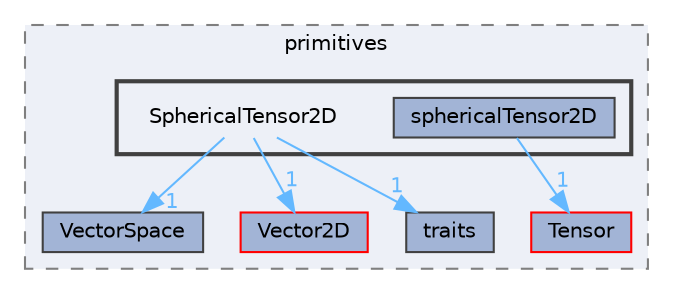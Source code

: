 digraph "src/OpenFOAM/primitives/SphericalTensor2D"
{
 // LATEX_PDF_SIZE
  bgcolor="transparent";
  edge [fontname=Helvetica,fontsize=10,labelfontname=Helvetica,labelfontsize=10];
  node [fontname=Helvetica,fontsize=10,shape=box,height=0.2,width=0.4];
  compound=true
  subgraph clusterdir_3e50f45338116b169052b428016851aa {
    graph [ bgcolor="#edf0f7", pencolor="grey50", label="primitives", fontname=Helvetica,fontsize=10 style="filled,dashed", URL="dir_3e50f45338116b169052b428016851aa.html",tooltip=""]
  dir_67e43ffa00fdb90d8ab20f3d61175616 [label="VectorSpace", fillcolor="#a2b4d6", color="grey25", style="filled", URL="dir_67e43ffa00fdb90d8ab20f3d61175616.html",tooltip=""];
  dir_974ac155d7c04ce7d59446545c00b04b [label="Vector2D", fillcolor="#a2b4d6", color="red", style="filled", URL="dir_974ac155d7c04ce7d59446545c00b04b.html",tooltip=""];
  dir_e46438c88d14724c9114690b543855a0 [label="traits", fillcolor="#a2b4d6", color="grey25", style="filled", URL="dir_e46438c88d14724c9114690b543855a0.html",tooltip=""];
  dir_15da0e2a135f43ffeb4645c968ce8ac7 [label="Tensor", fillcolor="#a2b4d6", color="red", style="filled", URL="dir_15da0e2a135f43ffeb4645c968ce8ac7.html",tooltip=""];
  subgraph clusterdir_03cbbdc57deccee747de3682b626c91e {
    graph [ bgcolor="#edf0f7", pencolor="grey25", label="", fontname=Helvetica,fontsize=10 style="filled,bold", URL="dir_03cbbdc57deccee747de3682b626c91e.html",tooltip=""]
    dir_03cbbdc57deccee747de3682b626c91e [shape=plaintext, label="SphericalTensor2D"];
  dir_52e85f544df0d6ba69e1fc494c7299af [label="sphericalTensor2D", fillcolor="#a2b4d6", color="grey25", style="filled", URL="dir_52e85f544df0d6ba69e1fc494c7299af.html",tooltip=""];
  }
  }
  dir_03cbbdc57deccee747de3682b626c91e->dir_67e43ffa00fdb90d8ab20f3d61175616 [headlabel="1", labeldistance=1.5 headhref="dir_003707_004263.html" href="dir_003707_004263.html" color="steelblue1" fontcolor="steelblue1"];
  dir_03cbbdc57deccee747de3682b626c91e->dir_974ac155d7c04ce7d59446545c00b04b [headlabel="1", labeldistance=1.5 headhref="dir_003707_004259.html" href="dir_003707_004259.html" color="steelblue1" fontcolor="steelblue1"];
  dir_03cbbdc57deccee747de3682b626c91e->dir_e46438c88d14724c9114690b543855a0 [headlabel="1", labeldistance=1.5 headhref="dir_003707_004092.html" href="dir_003707_004092.html" color="steelblue1" fontcolor="steelblue1"];
  dir_52e85f544df0d6ba69e1fc494c7299af->dir_15da0e2a135f43ffeb4645c968ce8ac7 [headlabel="1", labeldistance=1.5 headhref="dir_003708_003981.html" href="dir_003708_003981.html" color="steelblue1" fontcolor="steelblue1"];
}
